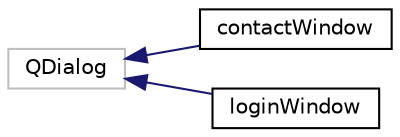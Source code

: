 digraph "Graphical Class Hierarchy"
{
  edge [fontname="Helvetica",fontsize="10",labelfontname="Helvetica",labelfontsize="10"];
  node [fontname="Helvetica",fontsize="10",shape=record];
  rankdir="LR";
  Node1 [label="QDialog",height=0.2,width=0.4,color="grey75", fillcolor="white", style="filled"];
  Node1 -> Node2 [dir="back",color="midnightblue",fontsize="10",style="solid",fontname="Helvetica"];
  Node2 [label="contactWindow",height=0.2,width=0.4,color="black", fillcolor="white", style="filled",URL="$classcontactWindow.html"];
  Node1 -> Node3 [dir="back",color="midnightblue",fontsize="10",style="solid",fontname="Helvetica"];
  Node3 [label="loginWindow",height=0.2,width=0.4,color="black", fillcolor="white", style="filled",URL="$classloginWindow.html"];
}
